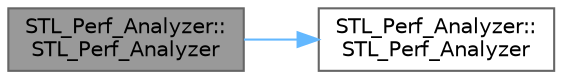digraph "STL_Perf_Analyzer::STL_Perf_Analyzer"
{
 // LATEX_PDF_SIZE
  bgcolor="transparent";
  edge [fontname=Helvetica,fontsize=10,labelfontname=Helvetica,labelfontsize=10];
  node [fontname=Helvetica,fontsize=10,shape=box,height=0.2,width=0.4];
  rankdir="LR";
  Node1 [id="Node000001",label="STL_Perf_Analyzer::\lSTL_Perf_Analyzer",height=0.2,width=0.4,color="gray40", fillcolor="grey60", style="filled", fontcolor="black",tooltip=" "];
  Node1 -> Node2 [id="edge1_Node000001_Node000002",color="steelblue1",style="solid",tooltip=" "];
  Node2 [id="Node000002",label="STL_Perf_Analyzer::\lSTL_Perf_Analyzer",height=0.2,width=0.4,color="grey40", fillcolor="white", style="filled",URL="$class_s_t_l___perf___analyzer.html#a1d132e4fa307a00d08c30a1fe630fdb1",tooltip=" "];
}
